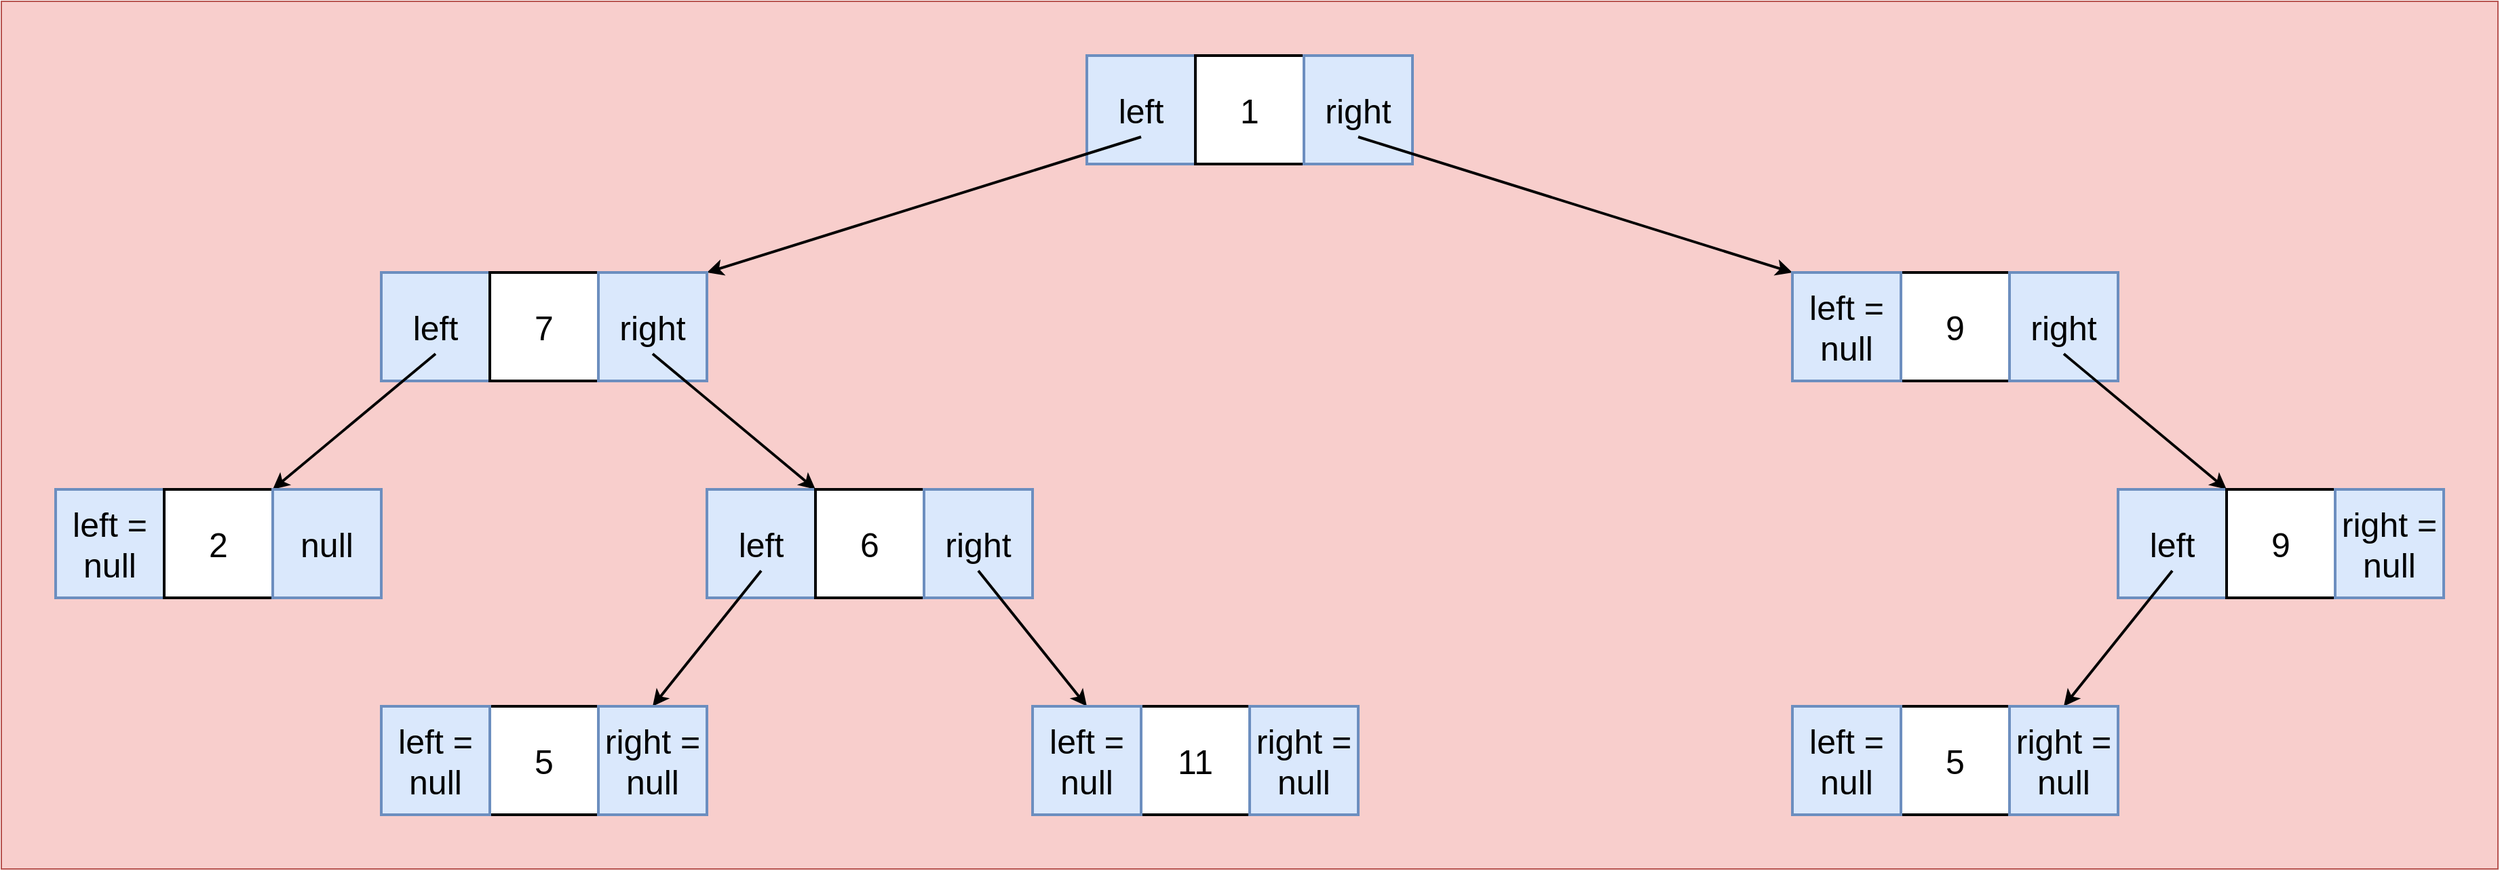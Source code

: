 <mxfile version="24.7.16">
  <diagram name="Page-1" id="DFA9XDBxFryg8siYNHIl">
    <mxGraphModel dx="2890" dy="1127" grid="1" gridSize="10" guides="1" tooltips="1" connect="1" arrows="1" fold="1" page="1" pageScale="1" pageWidth="850" pageHeight="1100" math="0" shadow="0">
      <root>
        <mxCell id="0" />
        <mxCell id="1" parent="0" />
        <mxCell id="jZNaiEMhintLTYxrdL0C-63" value="" style="rounded=0;whiteSpace=wrap;html=1;fillColor=#f8cecc;strokeColor=#b85450;" vertex="1" parent="1">
          <mxGeometry x="-520" y="40" width="1840" height="640" as="geometry" />
        </mxCell>
        <mxCell id="jZNaiEMhintLTYxrdL0C-1" value="left" style="rounded=0;whiteSpace=wrap;html=1;strokeWidth=2;fontSize=25;fillColor=#dae8fc;strokeColor=#6c8ebf;" vertex="1" parent="1">
          <mxGeometry x="280" y="80" width="80" height="80" as="geometry" />
        </mxCell>
        <mxCell id="jZNaiEMhintLTYxrdL0C-2" value="1" style="rounded=0;whiteSpace=wrap;html=1;strokeWidth=2;fontSize=25;" vertex="1" parent="1">
          <mxGeometry x="360" y="80" width="80" height="80" as="geometry" />
        </mxCell>
        <mxCell id="jZNaiEMhintLTYxrdL0C-3" value="right" style="rounded=0;whiteSpace=wrap;html=1;strokeWidth=2;fontSize=25;fillColor=#dae8fc;strokeColor=#6c8ebf;" vertex="1" parent="1">
          <mxGeometry x="440" y="80" width="80" height="80" as="geometry" />
        </mxCell>
        <mxCell id="jZNaiEMhintLTYxrdL0C-4" value="" style="endArrow=classic;html=1;rounded=0;entryX=1;entryY=0;entryDx=0;entryDy=0;strokeWidth=2;fontSize=25;" edge="1" parent="1" target="jZNaiEMhintLTYxrdL0C-8">
          <mxGeometry width="50" height="50" relative="1" as="geometry">
            <mxPoint x="320" y="140" as="sourcePoint" />
            <mxPoint x="-40" y="240" as="targetPoint" />
          </mxGeometry>
        </mxCell>
        <mxCell id="jZNaiEMhintLTYxrdL0C-5" value="" style="endArrow=classic;html=1;rounded=0;entryX=0;entryY=0;entryDx=0;entryDy=0;strokeWidth=2;fontSize=25;" edge="1" parent="1">
          <mxGeometry width="50" height="50" relative="1" as="geometry">
            <mxPoint x="480" y="140" as="sourcePoint" />
            <mxPoint x="800" y="240" as="targetPoint" />
          </mxGeometry>
        </mxCell>
        <mxCell id="jZNaiEMhintLTYxrdL0C-6" value="left" style="rounded=0;whiteSpace=wrap;html=1;strokeWidth=2;fontSize=25;fillColor=#dae8fc;strokeColor=#6c8ebf;" vertex="1" parent="1">
          <mxGeometry x="-240" y="240" width="80" height="80" as="geometry" />
        </mxCell>
        <mxCell id="jZNaiEMhintLTYxrdL0C-7" value="7" style="rounded=0;whiteSpace=wrap;html=1;strokeWidth=2;fontSize=25;" vertex="1" parent="1">
          <mxGeometry x="-160" y="240" width="80" height="80" as="geometry" />
        </mxCell>
        <mxCell id="jZNaiEMhintLTYxrdL0C-8" value="right" style="rounded=0;whiteSpace=wrap;html=1;strokeWidth=2;fontSize=25;fillColor=#dae8fc;strokeColor=#6c8ebf;" vertex="1" parent="1">
          <mxGeometry x="-80" y="240" width="80" height="80" as="geometry" />
        </mxCell>
        <mxCell id="jZNaiEMhintLTYxrdL0C-9" value="" style="endArrow=classic;html=1;rounded=0;strokeWidth=2;fontSize=25;" edge="1" parent="1">
          <mxGeometry width="50" height="50" relative="1" as="geometry">
            <mxPoint x="-200" y="300" as="sourcePoint" />
            <mxPoint x="-320" y="400" as="targetPoint" />
          </mxGeometry>
        </mxCell>
        <mxCell id="jZNaiEMhintLTYxrdL0C-10" value="" style="endArrow=classic;html=1;rounded=0;strokeWidth=2;fontSize=25;" edge="1" parent="1">
          <mxGeometry width="50" height="50" relative="1" as="geometry">
            <mxPoint x="-40" y="300" as="sourcePoint" />
            <mxPoint x="80" y="400" as="targetPoint" />
          </mxGeometry>
        </mxCell>
        <mxCell id="jZNaiEMhintLTYxrdL0C-16" value="left = &lt;br style=&quot;font-size: 25px;&quot;&gt;null" style="rounded=0;whiteSpace=wrap;html=1;strokeWidth=2;fontSize=25;fillColor=#dae8fc;strokeColor=#6c8ebf;" vertex="1" parent="1">
          <mxGeometry x="-480" y="400" width="80" height="80" as="geometry" />
        </mxCell>
        <mxCell id="jZNaiEMhintLTYxrdL0C-17" value="2" style="rounded=0;whiteSpace=wrap;html=1;strokeWidth=2;fontSize=25;" vertex="1" parent="1">
          <mxGeometry x="-400" y="400" width="80" height="80" as="geometry" />
        </mxCell>
        <mxCell id="jZNaiEMhintLTYxrdL0C-18" value="null" style="rounded=0;whiteSpace=wrap;html=1;strokeWidth=2;fontSize=25;fillColor=#dae8fc;strokeColor=#6c8ebf;" vertex="1" parent="1">
          <mxGeometry x="-320" y="400" width="80" height="80" as="geometry" />
        </mxCell>
        <mxCell id="jZNaiEMhintLTYxrdL0C-21" value="left" style="rounded=0;whiteSpace=wrap;html=1;strokeWidth=2;fontSize=25;fillColor=#dae8fc;strokeColor=#6c8ebf;" vertex="1" parent="1">
          <mxGeometry y="400" width="80" height="80" as="geometry" />
        </mxCell>
        <mxCell id="jZNaiEMhintLTYxrdL0C-22" value="6" style="rounded=0;whiteSpace=wrap;html=1;strokeWidth=2;fontSize=25;" vertex="1" parent="1">
          <mxGeometry x="80" y="400" width="80" height="80" as="geometry" />
        </mxCell>
        <mxCell id="jZNaiEMhintLTYxrdL0C-23" value="right" style="rounded=0;whiteSpace=wrap;html=1;strokeWidth=2;fontSize=25;fillColor=#dae8fc;strokeColor=#6c8ebf;" vertex="1" parent="1">
          <mxGeometry x="160" y="400" width="80" height="80" as="geometry" />
        </mxCell>
        <mxCell id="jZNaiEMhintLTYxrdL0C-24" value="" style="endArrow=classic;html=1;rounded=0;strokeWidth=2;fontSize=25;" edge="1" parent="1">
          <mxGeometry width="50" height="50" relative="1" as="geometry">
            <mxPoint x="40" y="460" as="sourcePoint" />
            <mxPoint x="-40" y="560" as="targetPoint" />
          </mxGeometry>
        </mxCell>
        <mxCell id="jZNaiEMhintLTYxrdL0C-25" value="" style="endArrow=classic;html=1;rounded=0;strokeWidth=2;fontSize=25;" edge="1" parent="1">
          <mxGeometry width="50" height="50" relative="1" as="geometry">
            <mxPoint x="200" y="460" as="sourcePoint" />
            <mxPoint x="280" y="560" as="targetPoint" />
          </mxGeometry>
        </mxCell>
        <mxCell id="jZNaiEMhintLTYxrdL0C-27" value="9" style="rounded=0;whiteSpace=wrap;html=1;strokeWidth=2;fontSize=25;" vertex="1" parent="1">
          <mxGeometry x="880" y="240" width="80" height="80" as="geometry" />
        </mxCell>
        <mxCell id="jZNaiEMhintLTYxrdL0C-28" value="right" style="rounded=0;whiteSpace=wrap;html=1;strokeWidth=2;fontSize=25;fillColor=#dae8fc;strokeColor=#6c8ebf;" vertex="1" parent="1">
          <mxGeometry x="960" y="240" width="80" height="80" as="geometry" />
        </mxCell>
        <mxCell id="jZNaiEMhintLTYxrdL0C-30" value="" style="endArrow=classic;html=1;rounded=0;strokeWidth=2;fontSize=25;" edge="1" parent="1">
          <mxGeometry width="50" height="50" relative="1" as="geometry">
            <mxPoint x="1000" y="300" as="sourcePoint" />
            <mxPoint x="1120" y="400" as="targetPoint" />
          </mxGeometry>
        </mxCell>
        <mxCell id="jZNaiEMhintLTYxrdL0C-36" value="left" style="rounded=0;whiteSpace=wrap;html=1;strokeWidth=2;fontSize=25;fillColor=#dae8fc;strokeColor=#6c8ebf;" vertex="1" parent="1">
          <mxGeometry x="1040" y="400" width="80" height="80" as="geometry" />
        </mxCell>
        <mxCell id="jZNaiEMhintLTYxrdL0C-37" value="9" style="rounded=0;whiteSpace=wrap;html=1;strokeWidth=2;fontSize=25;" vertex="1" parent="1">
          <mxGeometry x="1120" y="400" width="80" height="80" as="geometry" />
        </mxCell>
        <mxCell id="jZNaiEMhintLTYxrdL0C-38" value="right = null" style="rounded=0;whiteSpace=wrap;html=1;strokeWidth=2;fontSize=25;fillColor=#dae8fc;strokeColor=#6c8ebf;" vertex="1" parent="1">
          <mxGeometry x="1200" y="400" width="80" height="80" as="geometry" />
        </mxCell>
        <mxCell id="jZNaiEMhintLTYxrdL0C-39" value="" style="endArrow=classic;html=1;rounded=0;strokeWidth=2;fontSize=25;" edge="1" parent="1">
          <mxGeometry width="50" height="50" relative="1" as="geometry">
            <mxPoint x="1080" y="460" as="sourcePoint" />
            <mxPoint x="1000" y="560" as="targetPoint" />
          </mxGeometry>
        </mxCell>
        <mxCell id="jZNaiEMhintLTYxrdL0C-42" value="5" style="rounded=0;whiteSpace=wrap;html=1;strokeWidth=2;fontSize=25;" vertex="1" parent="1">
          <mxGeometry x="-160" y="560" width="80" height="80" as="geometry" />
        </mxCell>
        <mxCell id="jZNaiEMhintLTYxrdL0C-47" value="11" style="rounded=0;whiteSpace=wrap;html=1;strokeWidth=2;fontSize=25;" vertex="1" parent="1">
          <mxGeometry x="320" y="560" width="80" height="80" as="geometry" />
        </mxCell>
        <mxCell id="jZNaiEMhintLTYxrdL0C-52" value="5" style="rounded=0;whiteSpace=wrap;html=1;strokeWidth=2;fontSize=25;" vertex="1" parent="1">
          <mxGeometry x="880" y="560" width="80" height="80" as="geometry" />
        </mxCell>
        <mxCell id="jZNaiEMhintLTYxrdL0C-56" value="left = &lt;br style=&quot;font-size: 25px;&quot;&gt;null" style="rounded=0;whiteSpace=wrap;html=1;strokeWidth=2;fontSize=25;fillColor=#dae8fc;strokeColor=#6c8ebf;" vertex="1" parent="1">
          <mxGeometry x="-240" y="560" width="80" height="80" as="geometry" />
        </mxCell>
        <mxCell id="jZNaiEMhintLTYxrdL0C-57" value="left = &lt;br style=&quot;font-size: 25px;&quot;&gt;null" style="rounded=0;whiteSpace=wrap;html=1;strokeWidth=2;fontSize=25;fillColor=#dae8fc;strokeColor=#6c8ebf;" vertex="1" parent="1">
          <mxGeometry x="240" y="560" width="80" height="80" as="geometry" />
        </mxCell>
        <mxCell id="jZNaiEMhintLTYxrdL0C-58" value="left = &lt;br style=&quot;font-size: 25px;&quot;&gt;null" style="rounded=0;whiteSpace=wrap;html=1;strokeWidth=2;fontSize=25;fillColor=#dae8fc;strokeColor=#6c8ebf;" vertex="1" parent="1">
          <mxGeometry x="800" y="560" width="80" height="80" as="geometry" />
        </mxCell>
        <mxCell id="jZNaiEMhintLTYxrdL0C-59" value="left = &lt;br style=&quot;font-size: 25px;&quot;&gt;null" style="rounded=0;whiteSpace=wrap;html=1;strokeWidth=2;fontSize=25;fillColor=#dae8fc;strokeColor=#6c8ebf;" vertex="1" parent="1">
          <mxGeometry x="800" y="240" width="80" height="80" as="geometry" />
        </mxCell>
        <mxCell id="jZNaiEMhintLTYxrdL0C-60" value="right = null" style="rounded=0;whiteSpace=wrap;html=1;strokeWidth=2;fontSize=25;fillColor=#dae8fc;strokeColor=#6c8ebf;" vertex="1" parent="1">
          <mxGeometry x="-80" y="560" width="80" height="80" as="geometry" />
        </mxCell>
        <mxCell id="jZNaiEMhintLTYxrdL0C-61" value="right = null" style="rounded=0;whiteSpace=wrap;html=1;strokeWidth=2;fontSize=25;fillColor=#dae8fc;strokeColor=#6c8ebf;" vertex="1" parent="1">
          <mxGeometry x="400" y="560" width="80" height="80" as="geometry" />
        </mxCell>
        <mxCell id="jZNaiEMhintLTYxrdL0C-62" value="right = null" style="rounded=0;whiteSpace=wrap;html=1;strokeWidth=2;fontSize=25;fillColor=#dae8fc;strokeColor=#6c8ebf;" vertex="1" parent="1">
          <mxGeometry x="960" y="560" width="80" height="80" as="geometry" />
        </mxCell>
      </root>
    </mxGraphModel>
  </diagram>
</mxfile>
